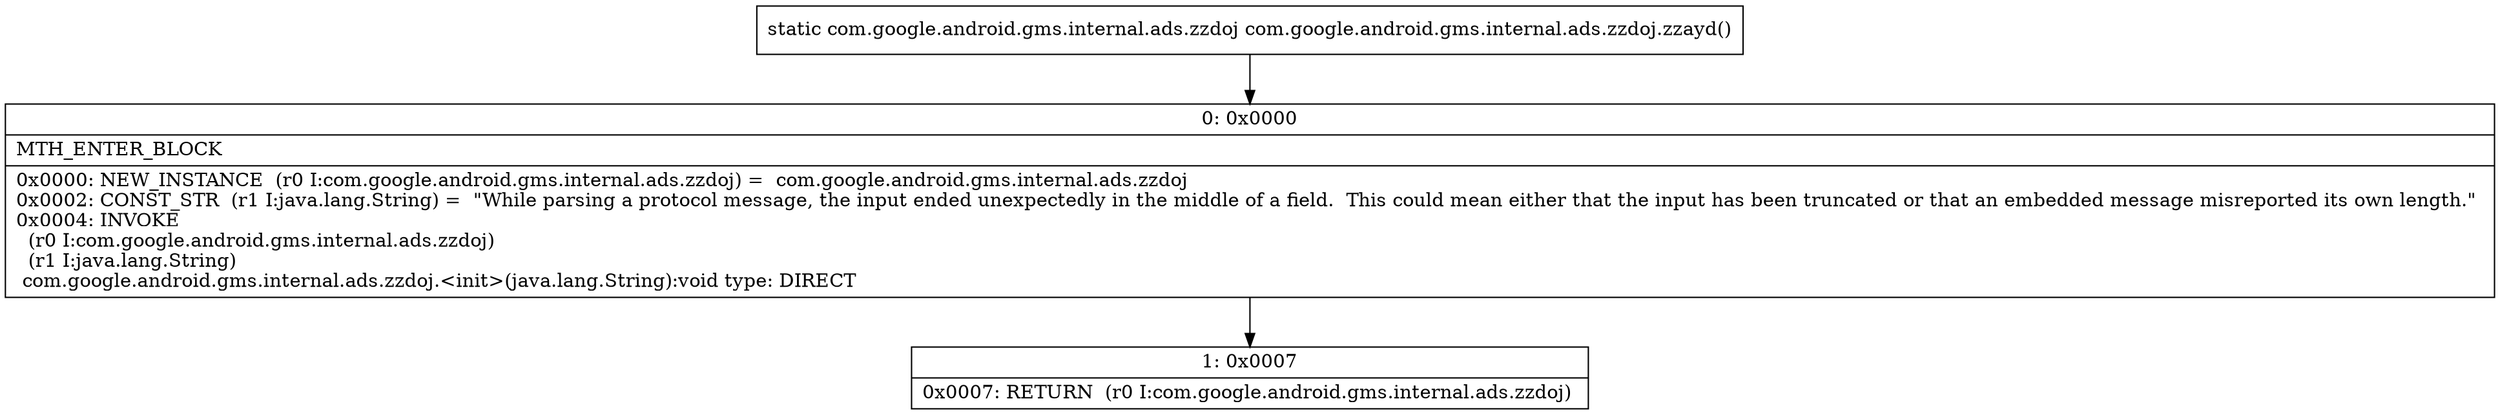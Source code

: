 digraph "CFG forcom.google.android.gms.internal.ads.zzdoj.zzayd()Lcom\/google\/android\/gms\/internal\/ads\/zzdoj;" {
Node_0 [shape=record,label="{0\:\ 0x0000|MTH_ENTER_BLOCK\l|0x0000: NEW_INSTANCE  (r0 I:com.google.android.gms.internal.ads.zzdoj) =  com.google.android.gms.internal.ads.zzdoj \l0x0002: CONST_STR  (r1 I:java.lang.String) =  \"While parsing a protocol message, the input ended unexpectedly in the middle of a field.  This could mean either that the input has been truncated or that an embedded message misreported its own length.\" \l0x0004: INVOKE  \l  (r0 I:com.google.android.gms.internal.ads.zzdoj)\l  (r1 I:java.lang.String)\l com.google.android.gms.internal.ads.zzdoj.\<init\>(java.lang.String):void type: DIRECT \l}"];
Node_1 [shape=record,label="{1\:\ 0x0007|0x0007: RETURN  (r0 I:com.google.android.gms.internal.ads.zzdoj) \l}"];
MethodNode[shape=record,label="{static com.google.android.gms.internal.ads.zzdoj com.google.android.gms.internal.ads.zzdoj.zzayd() }"];
MethodNode -> Node_0;
Node_0 -> Node_1;
}

